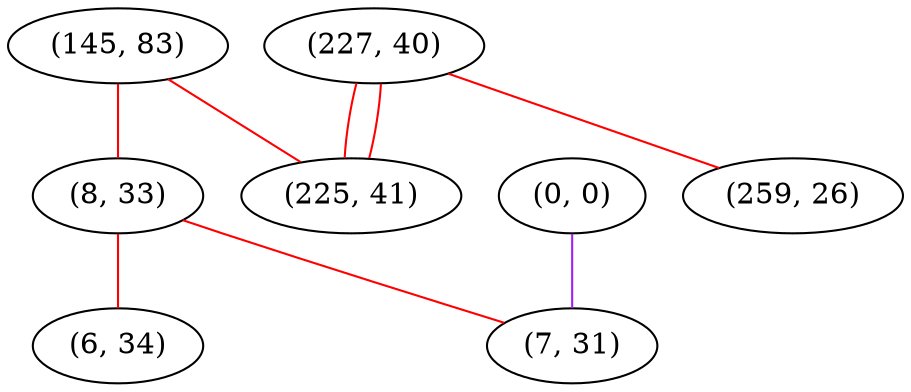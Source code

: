graph "" {
"(145, 83)";
"(8, 33)";
"(0, 0)";
"(227, 40)";
"(6, 34)";
"(225, 41)";
"(259, 26)";
"(7, 31)";
"(145, 83)" -- "(8, 33)"  [color=red, key=0, weight=1];
"(145, 83)" -- "(225, 41)"  [color=red, key=0, weight=1];
"(8, 33)" -- "(6, 34)"  [color=red, key=0, weight=1];
"(8, 33)" -- "(7, 31)"  [color=red, key=0, weight=1];
"(0, 0)" -- "(7, 31)"  [color=purple, key=0, weight=4];
"(227, 40)" -- "(259, 26)"  [color=red, key=0, weight=1];
"(227, 40)" -- "(225, 41)"  [color=red, key=0, weight=1];
"(227, 40)" -- "(225, 41)"  [color=red, key=1, weight=1];
}
